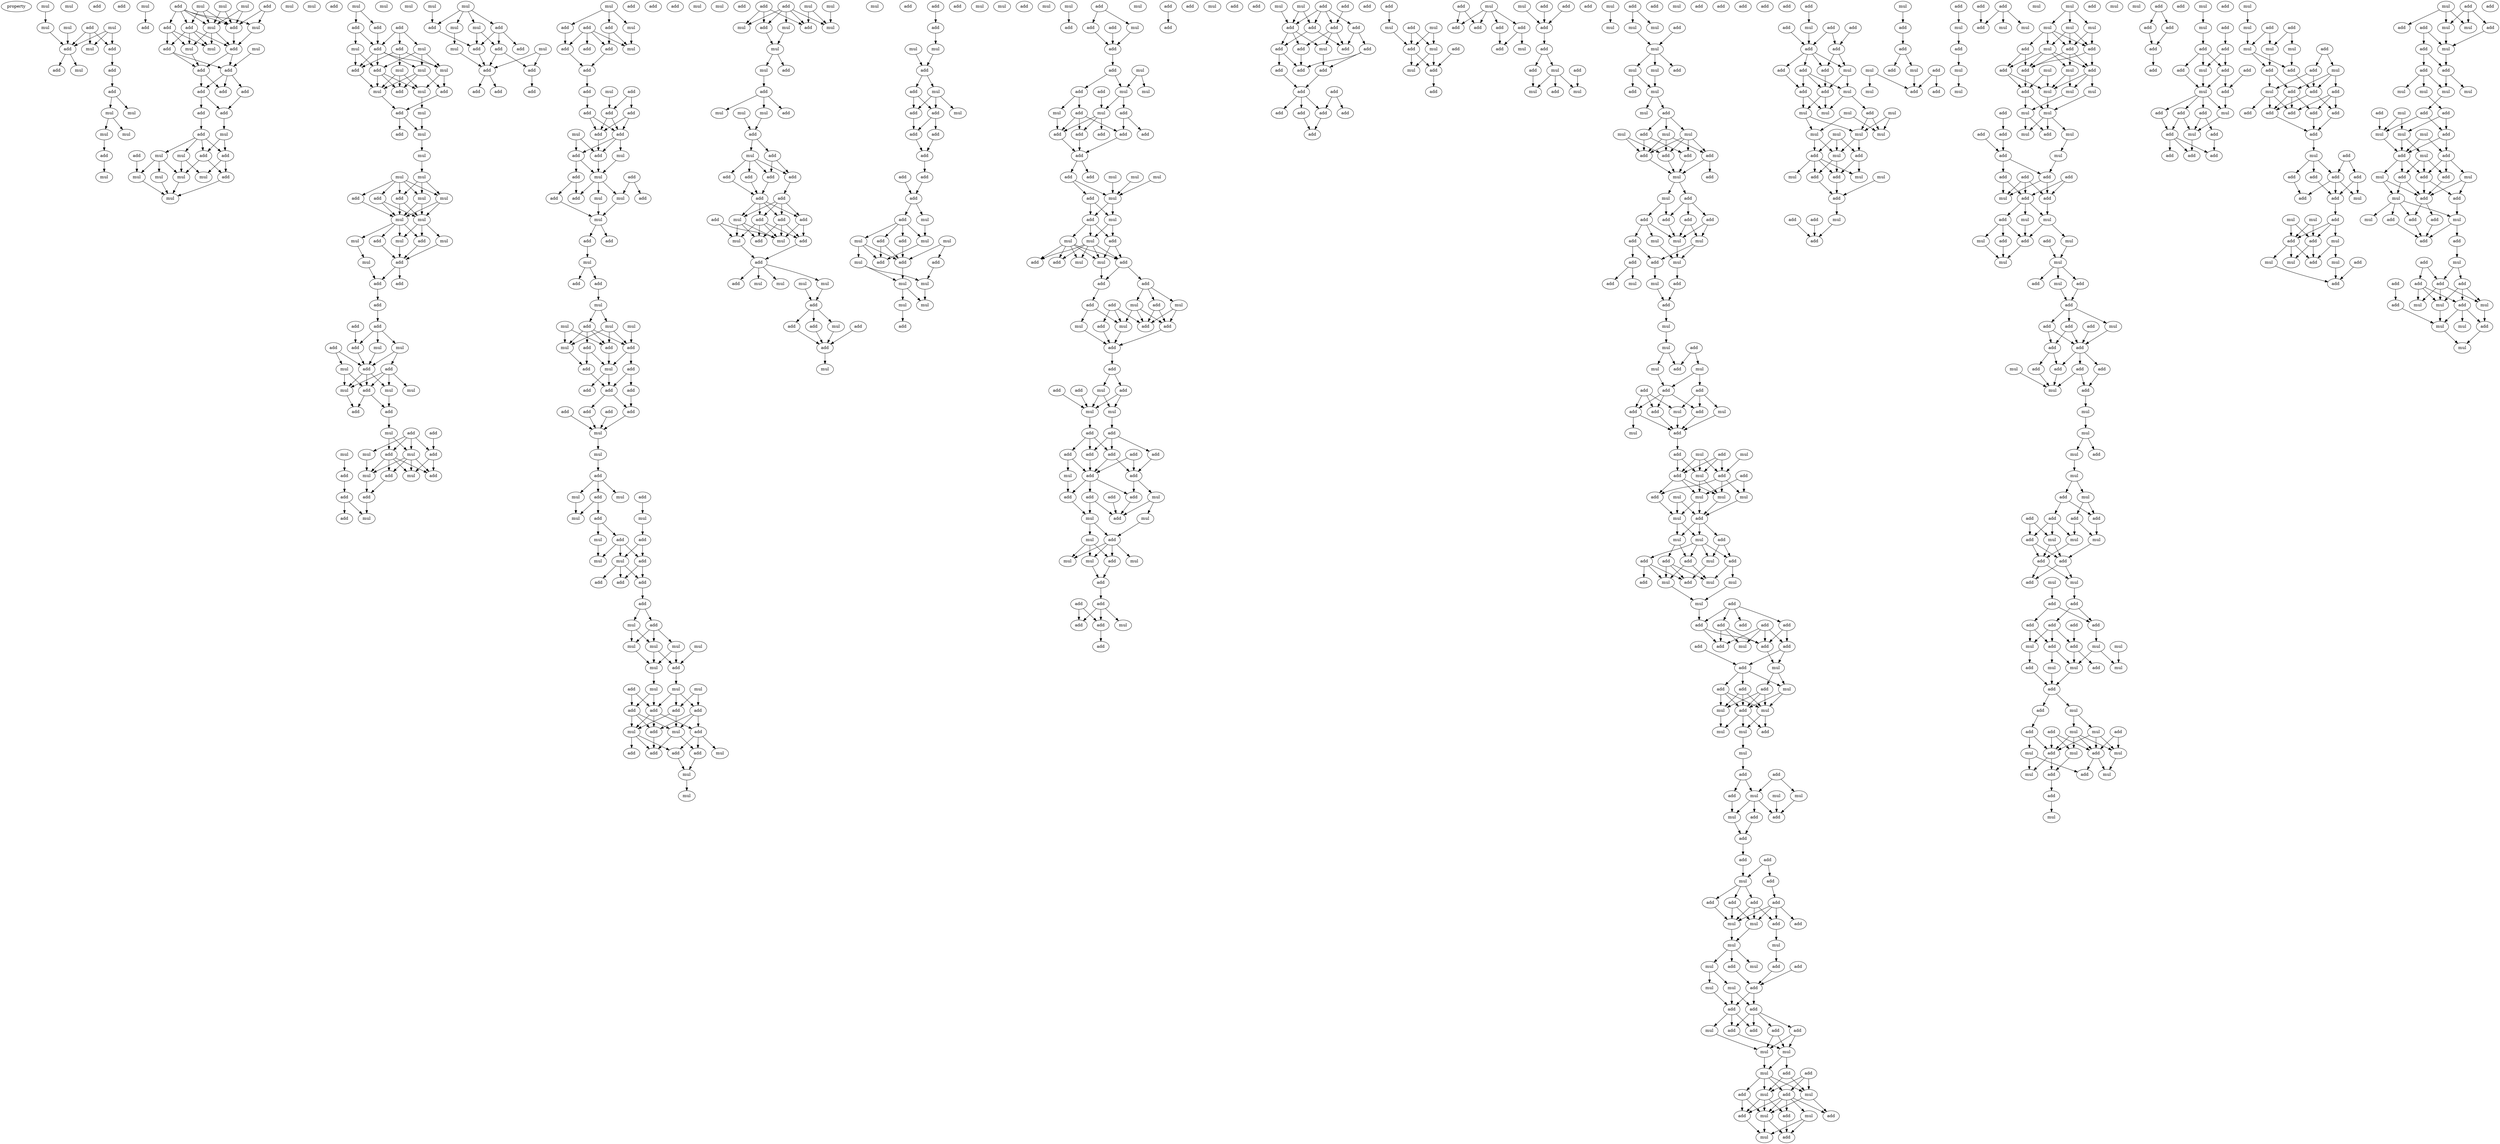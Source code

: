 digraph {
    node [fontcolor=black]
    property [mul=2,lf=1.4]
    0 [ label = mul ];
    1 [ label = add ];
    2 [ label = mul ];
    3 [ label = mul ];
    4 [ label = mul ];
    5 [ label = add ];
    6 [ label = add ];
    7 [ label = mul ];
    8 [ label = mul ];
    9 [ label = add ];
    10 [ label = add ];
    11 [ label = add ];
    12 [ label = mul ];
    13 [ label = mul ];
    14 [ label = mul ];
    15 [ label = mul ];
    16 [ label = add ];
    17 [ label = mul ];
    18 [ label = mul ];
    19 [ label = add ];
    20 [ label = add ];
    21 [ label = mul ];
    22 [ label = add ];
    23 [ label = add ];
    24 [ label = add ];
    25 [ label = mul ];
    26 [ label = mul ];
    27 [ label = mul ];
    28 [ label = add ];
    29 [ label = mul ];
    30 [ label = add ];
    31 [ label = mul ];
    32 [ label = add ];
    33 [ label = mul ];
    34 [ label = add ];
    35 [ label = add ];
    36 [ label = mul ];
    37 [ label = mul ];
    38 [ label = add ];
    39 [ label = add ];
    40 [ label = mul ];
    41 [ label = mul ];
    42 [ label = add ];
    43 [ label = add ];
    44 [ label = add ];
    45 [ label = add ];
    46 [ label = add ];
    47 [ label = mul ];
    48 [ label = add ];
    49 [ label = add ];
    50 [ label = mul ];
    51 [ label = add ];
    52 [ label = add ];
    53 [ label = mul ];
    54 [ label = mul ];
    55 [ label = mul ];
    56 [ label = add ];
    57 [ label = mul ];
    58 [ label = mul ];
    59 [ label = mul ];
    60 [ label = add ];
    61 [ label = mul ];
    62 [ label = add ];
    63 [ label = add ];
    64 [ label = add ];
    65 [ label = add ];
    66 [ label = mul ];
    67 [ label = add ];
    68 [ label = mul ];
    69 [ label = add ];
    70 [ label = mul ];
    71 [ label = mul ];
    72 [ label = mul ];
    73 [ label = add ];
    74 [ label = add ];
    75 [ label = add ];
    76 [ label = mul ];
    77 [ label = mul ];
    78 [ label = mul ];
    79 [ label = add ];
    80 [ label = mul ];
    81 [ label = add ];
    82 [ label = mul ];
    83 [ label = mul ];
    84 [ label = mul ];
    85 [ label = mul ];
    86 [ label = add ];
    87 [ label = add ];
    88 [ label = mul ];
    89 [ label = mul ];
    90 [ label = add ];
    91 [ label = mul ];
    92 [ label = mul ];
    93 [ label = add ];
    94 [ label = mul ];
    95 [ label = add ];
    96 [ label = mul ];
    97 [ label = mul ];
    98 [ label = mul ];
    99 [ label = add ];
    100 [ label = add ];
    101 [ label = add ];
    102 [ label = mul ];
    103 [ label = add ];
    104 [ label = add ];
    105 [ label = add ];
    106 [ label = mul ];
    107 [ label = add ];
    108 [ label = mul ];
    109 [ label = add ];
    110 [ label = mul ];
    111 [ label = add ];
    112 [ label = add ];
    113 [ label = add ];
    114 [ label = mul ];
    115 [ label = mul ];
    116 [ label = mul ];
    117 [ label = add ];
    118 [ label = add ];
    119 [ label = add ];
    120 [ label = mul ];
    121 [ label = add ];
    122 [ label = add ];
    123 [ label = add ];
    124 [ label = mul ];
    125 [ label = mul ];
    126 [ label = mul ];
    127 [ label = mul ];
    128 [ label = mul ];
    129 [ label = add ];
    130 [ label = add ];
    131 [ label = add ];
    132 [ label = add ];
    133 [ label = add ];
    134 [ label = mul ];
    135 [ label = add ];
    136 [ label = mul ];
    137 [ label = mul ];
    138 [ label = add ];
    139 [ label = mul ];
    140 [ label = mul ];
    141 [ label = add ];
    142 [ label = add ];
    143 [ label = mul ];
    144 [ label = add ];
    145 [ label = mul ];
    146 [ label = add ];
    147 [ label = add ];
    148 [ label = add ];
    149 [ label = add ];
    150 [ label = add ];
    151 [ label = add ];
    152 [ label = mul ];
    153 [ label = add ];
    154 [ label = mul ];
    155 [ label = add ];
    156 [ label = add ];
    157 [ label = add ];
    158 [ label = mul ];
    159 [ label = add ];
    160 [ label = add ];
    161 [ label = add ];
    162 [ label = add ];
    163 [ label = add ];
    164 [ label = add ];
    165 [ label = mul ];
    166 [ label = add ];
    167 [ label = add ];
    168 [ label = add ];
    169 [ label = add ];
    170 [ label = add ];
    171 [ label = mul ];
    172 [ label = mul ];
    173 [ label = add ];
    174 [ label = add ];
    175 [ label = add ];
    176 [ label = add ];
    177 [ label = mul ];
    178 [ label = add ];
    179 [ label = mul ];
    180 [ label = add ];
    181 [ label = mul ];
    182 [ label = add ];
    183 [ label = mul ];
    184 [ label = add ];
    185 [ label = add ];
    186 [ label = add ];
    187 [ label = add ];
    188 [ label = mul ];
    189 [ label = add ];
    190 [ label = add ];
    191 [ label = mul ];
    192 [ label = mul ];
    193 [ label = mul ];
    194 [ label = add ];
    195 [ label = mul ];
    196 [ label = mul ];
    197 [ label = add ];
    198 [ label = add ];
    199 [ label = add ];
    200 [ label = add ];
    201 [ label = mul ];
    202 [ label = add ];
    203 [ label = add ];
    204 [ label = add ];
    205 [ label = add ];
    206 [ label = add ];
    207 [ label = add ];
    208 [ label = add ];
    209 [ label = add ];
    210 [ label = mul ];
    211 [ label = mul ];
    212 [ label = mul ];
    213 [ label = add ];
    214 [ label = mul ];
    215 [ label = add ];
    216 [ label = mul ];
    217 [ label = add ];
    218 [ label = add ];
    219 [ label = mul ];
    220 [ label = mul ];
    221 [ label = mul ];
    222 [ label = add ];
    223 [ label = mul ];
    224 [ label = add ];
    225 [ label = add ];
    226 [ label = mul ];
    227 [ label = add ];
    228 [ label = mul ];
    229 [ label = add ];
    230 [ label = add ];
    231 [ label = add ];
    232 [ label = add ];
    233 [ label = mul ];
    234 [ label = add ];
    235 [ label = mul ];
    236 [ label = mul ];
    237 [ label = mul ];
    238 [ label = mul ];
    239 [ label = add ];
    240 [ label = mul ];
    241 [ label = add ];
    242 [ label = mul ];
    243 [ label = mul ];
    244 [ label = mul ];
    245 [ label = add ];
    246 [ label = add ];
    247 [ label = add ];
    248 [ label = add ];
    249 [ label = add ];
    250 [ label = add ];
    251 [ label = mul ];
    252 [ label = mul ];
    253 [ label = add ];
    254 [ label = mul ];
    255 [ label = add ];
    256 [ label = add ];
    257 [ label = add ];
    258 [ label = mul ];
    259 [ label = mul ];
    260 [ label = add ];
    261 [ label = add ];
    262 [ label = mul ];
    263 [ label = mul ];
    264 [ label = add ];
    265 [ label = mul ];
    266 [ label = mul ];
    267 [ label = mul ];
    268 [ label = add ];
    269 [ label = mul ];
    270 [ label = mul ];
    271 [ label = add ];
    272 [ label = mul ];
    273 [ label = add ];
    274 [ label = mul ];
    275 [ label = mul ];
    276 [ label = add ];
    277 [ label = mul ];
    278 [ label = add ];
    279 [ label = add ];
    280 [ label = mul ];
    281 [ label = add ];
    282 [ label = add ];
    283 [ label = add ];
    284 [ label = add ];
    285 [ label = add ];
    286 [ label = add ];
    287 [ label = add ];
    288 [ label = add ];
    289 [ label = add ];
    290 [ label = add ];
    291 [ label = add ];
    292 [ label = mul ];
    293 [ label = add ];
    294 [ label = mul ];
    295 [ label = mul ];
    296 [ label = add ];
    297 [ label = add ];
    298 [ label = mul ];
    299 [ label = mul ];
    300 [ label = mul ];
    301 [ label = add ];
    302 [ label = mul ];
    303 [ label = add ];
    304 [ label = add ];
    305 [ label = add ];
    306 [ label = mul ];
    307 [ label = add ];
    308 [ label = add ];
    309 [ label = mul ];
    310 [ label = add ];
    311 [ label = add ];
    312 [ label = mul ];
    313 [ label = add ];
    314 [ label = mul ];
    315 [ label = mul ];
    316 [ label = mul ];
    317 [ label = add ];
    318 [ label = mul ];
    319 [ label = add ];
    320 [ label = add ];
    321 [ label = mul ];
    322 [ label = add ];
    323 [ label = add ];
    324 [ label = add ];
    325 [ label = add ];
    326 [ label = add ];
    327 [ label = add ];
    328 [ label = add ];
    329 [ label = mul ];
    330 [ label = mul ];
    331 [ label = add ];
    332 [ label = add ];
    333 [ label = add ];
    334 [ label = mul ];
    335 [ label = add ];
    336 [ label = add ];
    337 [ label = mul ];
    338 [ label = mul ];
    339 [ label = mul ];
    340 [ label = mul ];
    341 [ label = add ];
    342 [ label = add ];
    343 [ label = add ];
    344 [ label = mul ];
    345 [ label = mul ];
    346 [ label = mul ];
    347 [ label = mul ];
    348 [ label = add ];
    349 [ label = add ];
    350 [ label = mul ];
    351 [ label = add ];
    352 [ label = add ];
    353 [ label = mul ];
    354 [ label = add ];
    355 [ label = add ];
    356 [ label = add ];
    357 [ label = mul ];
    358 [ label = add ];
    359 [ label = mul ];
    360 [ label = add ];
    361 [ label = add ];
    362 [ label = mul ];
    363 [ label = add ];
    364 [ label = mul ];
    365 [ label = mul ];
    366 [ label = add ];
    367 [ label = add ];
    368 [ label = add ];
    369 [ label = add ];
    370 [ label = add ];
    371 [ label = add ];
    372 [ label = add ];
    373 [ label = add ];
    374 [ label = mul ];
    375 [ label = add ];
    376 [ label = mul ];
    377 [ label = add ];
    378 [ label = mul ];
    379 [ label = add ];
    380 [ label = mul ];
    381 [ label = mul ];
    382 [ label = add ];
    383 [ label = mul ];
    384 [ label = mul ];
    385 [ label = add ];
    386 [ label = add ];
    387 [ label = mul ];
    388 [ label = add ];
    389 [ label = add ];
    390 [ label = mul ];
    391 [ label = add ];
    392 [ label = add ];
    393 [ label = mul ];
    394 [ label = mul ];
    395 [ label = add ];
    396 [ label = add ];
    397 [ label = add ];
    398 [ label = add ];
    399 [ label = mul ];
    400 [ label = add ];
    401 [ label = mul ];
    402 [ label = add ];
    403 [ label = add ];
    404 [ label = mul ];
    405 [ label = add ];
    406 [ label = mul ];
    407 [ label = add ];
    408 [ label = add ];
    409 [ label = add ];
    410 [ label = add ];
    411 [ label = mul ];
    412 [ label = mul ];
    413 [ label = add ];
    414 [ label = add ];
    415 [ label = add ];
    416 [ label = add ];
    417 [ label = add ];
    418 [ label = add ];
    419 [ label = add ];
    420 [ label = mul ];
    421 [ label = add ];
    422 [ label = add ];
    423 [ label = mul ];
    424 [ label = add ];
    425 [ label = add ];
    426 [ label = add ];
    427 [ label = add ];
    428 [ label = mul ];
    429 [ label = mul ];
    430 [ label = add ];
    431 [ label = mul ];
    432 [ label = add ];
    433 [ label = mul ];
    434 [ label = mul ];
    435 [ label = mul ];
    436 [ label = add ];
    437 [ label = add ];
    438 [ label = add ];
    439 [ label = add ];
    440 [ label = add ];
    441 [ label = add ];
    442 [ label = mul ];
    443 [ label = add ];
    444 [ label = add ];
    445 [ label = mul ];
    446 [ label = mul ];
    447 [ label = add ];
    448 [ label = add ];
    449 [ label = add ];
    450 [ label = add ];
    451 [ label = add ];
    452 [ label = add ];
    453 [ label = add ];
    454 [ label = add ];
    455 [ label = add ];
    456 [ label = add ];
    457 [ label = mul ];
    458 [ label = add ];
    459 [ label = add ];
    460 [ label = add ];
    461 [ label = add ];
    462 [ label = add ];
    463 [ label = add ];
    464 [ label = add ];
    465 [ label = add ];
    466 [ label = add ];
    467 [ label = add ];
    468 [ label = add ];
    469 [ label = add ];
    470 [ label = add ];
    471 [ label = mul ];
    472 [ label = mul ];
    473 [ label = add ];
    474 [ label = mul ];
    475 [ label = add ];
    476 [ label = mul ];
    477 [ label = add ];
    478 [ label = mul ];
    479 [ label = add ];
    480 [ label = add ];
    481 [ label = add ];
    482 [ label = add ];
    483 [ label = add ];
    484 [ label = add ];
    485 [ label = add ];
    486 [ label = mul ];
    487 [ label = mul ];
    488 [ label = add ];
    489 [ label = add ];
    490 [ label = add ];
    491 [ label = add ];
    492 [ label = add ];
    493 [ label = add ];
    494 [ label = mul ];
    495 [ label = mul ];
    496 [ label = add ];
    497 [ label = add ];
    498 [ label = mul ];
    499 [ label = mul ];
    500 [ label = mul ];
    501 [ label = add ];
    502 [ label = add ];
    503 [ label = add ];
    504 [ label = mul ];
    505 [ label = mul ];
    506 [ label = mul ];
    507 [ label = mul ];
    508 [ label = mul ];
    509 [ label = mul ];
    510 [ label = add ];
    511 [ label = add ];
    512 [ label = add ];
    513 [ label = mul ];
    514 [ label = mul ];
    515 [ label = add ];
    516 [ label = mul ];
    517 [ label = mul ];
    518 [ label = mul ];
    519 [ label = add ];
    520 [ label = add ];
    521 [ label = add ];
    522 [ label = add ];
    523 [ label = add ];
    524 [ label = add ];
    525 [ label = mul ];
    526 [ label = mul ];
    527 [ label = add ];
    528 [ label = add ];
    529 [ label = add ];
    530 [ label = add ];
    531 [ label = add ];
    532 [ label = mul ];
    533 [ label = add ];
    534 [ label = mul ];
    535 [ label = mul ];
    536 [ label = add ];
    537 [ label = mul ];
    538 [ label = add ];
    539 [ label = mul ];
    540 [ label = add ];
    541 [ label = mul ];
    542 [ label = add ];
    543 [ label = add ];
    544 [ label = add ];
    545 [ label = mul ];
    546 [ label = mul ];
    547 [ label = add ];
    548 [ label = add ];
    549 [ label = mul ];
    550 [ label = mul ];
    551 [ label = add ];
    552 [ label = add ];
    553 [ label = add ];
    554 [ label = add ];
    555 [ label = add ];
    556 [ label = mul ];
    557 [ label = mul ];
    558 [ label = add ];
    559 [ label = mul ];
    560 [ label = add ];
    561 [ label = add ];
    562 [ label = mul ];
    563 [ label = add ];
    564 [ label = add ];
    565 [ label = mul ];
    566 [ label = add ];
    567 [ label = mul ];
    568 [ label = add ];
    569 [ label = add ];
    570 [ label = add ];
    571 [ label = mul ];
    572 [ label = mul ];
    573 [ label = mul ];
    574 [ label = mul ];
    575 [ label = mul ];
    576 [ label = add ];
    577 [ label = mul ];
    578 [ label = add ];
    579 [ label = mul ];
    580 [ label = add ];
    581 [ label = add ];
    582 [ label = mul ];
    583 [ label = add ];
    584 [ label = add ];
    585 [ label = add ];
    586 [ label = mul ];
    587 [ label = mul ];
    588 [ label = mul ];
    589 [ label = add ];
    590 [ label = mul ];
    591 [ label = add ];
    592 [ label = add ];
    593 [ label = add ];
    594 [ label = add ];
    595 [ label = add ];
    596 [ label = add ];
    597 [ label = add ];
    598 [ label = add ];
    599 [ label = mul ];
    600 [ label = add ];
    601 [ label = add ];
    602 [ label = mul ];
    603 [ label = add ];
    604 [ label = add ];
    605 [ label = add ];
    606 [ label = add ];
    607 [ label = mul ];
    608 [ label = add ];
    609 [ label = mul ];
    610 [ label = mul ];
    611 [ label = mul ];
    612 [ label = add ];
    613 [ label = mul ];
    614 [ label = mul ];
    615 [ label = add ];
    616 [ label = add ];
    617 [ label = add ];
    618 [ label = mul ];
    619 [ label = mul ];
    620 [ label = add ];
    621 [ label = mul ];
    622 [ label = add ];
    623 [ label = mul ];
    624 [ label = add ];
    625 [ label = add ];
    626 [ label = add ];
    627 [ label = add ];
    628 [ label = mul ];
    629 [ label = add ];
    630 [ label = add ];
    631 [ label = add ];
    632 [ label = add ];
    633 [ label = add ];
    634 [ label = mul ];
    635 [ label = add ];
    636 [ label = mul ];
    637 [ label = add ];
    638 [ label = mul ];
    639 [ label = mul ];
    640 [ label = add ];
    641 [ label = add ];
    642 [ label = mul ];
    643 [ label = mul ];
    644 [ label = add ];
    645 [ label = add ];
    646 [ label = mul ];
    647 [ label = add ];
    648 [ label = mul ];
    649 [ label = add ];
    650 [ label = add ];
    651 [ label = add ];
    652 [ label = add ];
    653 [ label = add ];
    654 [ label = add ];
    655 [ label = mul ];
    656 [ label = mul ];
    657 [ label = mul ];
    658 [ label = mul ];
    659 [ label = add ];
    660 [ label = add ];
    661 [ label = add ];
    662 [ label = mul ];
    663 [ label = add ];
    664 [ label = mul ];
    665 [ label = mul ];
    666 [ label = add ];
    667 [ label = mul ];
    668 [ label = add ];
    669 [ label = add ];
    670 [ label = mul ];
    671 [ label = add ];
    672 [ label = add ];
    673 [ label = add ];
    674 [ label = mul ];
    675 [ label = add ];
    676 [ label = add ];
    677 [ label = add ];
    678 [ label = add ];
    679 [ label = add ];
    680 [ label = add ];
    681 [ label = mul ];
    682 [ label = add ];
    683 [ label = add ];
    684 [ label = mul ];
    685 [ label = add ];
    686 [ label = add ];
    687 [ label = mul ];
    688 [ label = mul ];
    689 [ label = mul ];
    690 [ label = mul ];
    691 [ label = mul ];
    692 [ label = mul ];
    693 [ label = mul ];
    694 [ label = mul ];
    695 [ label = mul ];
    696 [ label = add ];
    697 [ label = add ];
    698 [ label = mul ];
    699 [ label = mul ];
    700 [ label = add ];
    701 [ label = add ];
    702 [ label = mul ];
    703 [ label = add ];
    704 [ label = add ];
    705 [ label = add ];
    706 [ label = mul ];
    707 [ label = mul ];
    708 [ label = add ];
    709 [ label = add ];
    710 [ label = add ];
    711 [ label = mul ];
    712 [ label = mul ];
    713 [ label = add ];
    714 [ label = add ];
    715 [ label = add ];
    716 [ label = add ];
    717 [ label = add ];
    718 [ label = mul ];
    719 [ label = mul ];
    720 [ label = add ];
    721 [ label = add ];
    722 [ label = add ];
    723 [ label = mul ];
    724 [ label = mul ];
    725 [ label = mul ];
    726 [ label = add ];
    727 [ label = mul ];
    728 [ label = mul ];
    729 [ label = mul ];
    730 [ label = mul ];
    731 [ label = mul ];
    732 [ label = mul ];
    733 [ label = add ];
    734 [ label = add ];
    735 [ label = mul ];
    736 [ label = add ];
    737 [ label = add ];
    738 [ label = mul ];
    739 [ label = add ];
    740 [ label = mul ];
    741 [ label = add ];
    742 [ label = mul ];
    743 [ label = mul ];
    744 [ label = add ];
    745 [ label = mul ];
    746 [ label = add ];
    747 [ label = mul ];
    748 [ label = mul ];
    749 [ label = mul ];
    750 [ label = add ];
    751 [ label = mul ];
    752 [ label = add ];
    753 [ label = add ];
    754 [ label = mul ];
    755 [ label = add ];
    756 [ label = add ];
    757 [ label = add ];
    758 [ label = add ];
    759 [ label = add ];
    760 [ label = add ];
    761 [ label = mul ];
    762 [ label = add ];
    763 [ label = add ];
    764 [ label = mul ];
    765 [ label = mul ];
    766 [ label = mul ];
    767 [ label = add ];
    768 [ label = add ];
    769 [ label = add ];
    770 [ label = mul ];
    771 [ label = mul ];
    772 [ label = mul ];
    773 [ label = add ];
    774 [ label = add ];
    775 [ label = mul ];
    776 [ label = add ];
    777 [ label = add ];
    778 [ label = add ];
    779 [ label = mul ];
    780 [ label = add ];
    781 [ label = add ];
    782 [ label = add ];
    783 [ label = add ];
    784 [ label = add ];
    785 [ label = add ];
    786 [ label = add ];
    787 [ label = mul ];
    788 [ label = add ];
    789 [ label = mul ];
    790 [ label = mul ];
    791 [ label = add ];
    792 [ label = mul ];
    793 [ label = mul ];
    794 [ label = mul ];
    795 [ label = mul ];
    796 [ label = add ];
    797 [ label = mul ];
    798 [ label = add ];
    799 [ label = mul ];
    800 [ label = add ];
    801 [ label = add ];
    802 [ label = add ];
    803 [ label = add ];
    804 [ label = add ];
    805 [ label = mul ];
    806 [ label = mul ];
    807 [ label = mul ];
    808 [ label = add ];
    809 [ label = add ];
    810 [ label = add ];
    811 [ label = mul ];
    812 [ label = mul ];
    813 [ label = add ];
    814 [ label = add ];
    815 [ label = add ];
    816 [ label = add ];
    817 [ label = add ];
    818 [ label = add ];
    819 [ label = add ];
    820 [ label = mul ];
    821 [ label = mul ];
    822 [ label = add ];
    823 [ label = mul ];
    824 [ label = add ];
    825 [ label = add ];
    826 [ label = mul ];
    827 [ label = mul ];
    828 [ label = mul ];
    829 [ label = add ];
    830 [ label = mul ];
    831 [ label = add ];
    832 [ label = add ];
    833 [ label = mul ];
    834 [ label = add ];
    835 [ label = mul ];
    836 [ label = add ];
    837 [ label = add ];
    838 [ label = mul ];
    839 [ label = add ];
    840 [ label = mul ];
    841 [ label = mul ];
    842 [ label = mul ];
    843 [ label = add ];
    844 [ label = mul ];
    845 [ label = add ];
    846 [ label = add ];
    847 [ label = mul ];
    848 [ label = add ];
    849 [ label = add ];
    850 [ label = add ];
    851 [ label = add ];
    852 [ label = mul ];
    853 [ label = add ];
    854 [ label = add ];
    855 [ label = add ];
    856 [ label = add ];
    857 [ label = mul ];
    858 [ label = add ];
    859 [ label = add ];
    860 [ label = add ];
    861 [ label = mul ];
    862 [ label = add ];
    863 [ label = add ];
    864 [ label = mul ];
    865 [ label = add ];
    866 [ label = add ];
    867 [ label = mul ];
    868 [ label = add ];
    869 [ label = add ];
    870 [ label = add ];
    871 [ label = mul ];
    872 [ label = add ];
    873 [ label = add ];
    874 [ label = add ];
    875 [ label = add ];
    876 [ label = mul ];
    877 [ label = mul ];
    878 [ label = add ];
    879 [ label = add ];
    880 [ label = mul ];
    881 [ label = mul ];
    882 [ label = add ];
    883 [ label = mul ];
    884 [ label = add ];
    885 [ label = add ];
    886 [ label = mul ];
    887 [ label = add ];
    888 [ label = add ];
    889 [ label = add ];
    890 [ label = mul ];
    891 [ label = add ];
    892 [ label = add ];
    893 [ label = add ];
    894 [ label = add ];
    895 [ label = add ];
    896 [ label = add ];
    897 [ label = add ];
    898 [ label = add ];
    899 [ label = mul ];
    900 [ label = add ];
    901 [ label = add ];
    902 [ label = add ];
    903 [ label = add ];
    904 [ label = add ];
    905 [ label = mul ];
    906 [ label = add ];
    907 [ label = add ];
    908 [ label = mul ];
    909 [ label = mul ];
    910 [ label = add ];
    911 [ label = add ];
    912 [ label = mul ];
    913 [ label = add ];
    914 [ label = mul ];
    915 [ label = mul ];
    916 [ label = mul ];
    917 [ label = add ];
    918 [ label = add ];
    919 [ label = mul ];
    920 [ label = add ];
    921 [ label = add ];
    922 [ label = mul ];
    923 [ label = add ];
    924 [ label = add ];
    925 [ label = mul ];
    926 [ label = add ];
    927 [ label = mul ];
    928 [ label = add ];
    929 [ label = add ];
    930 [ label = mul ];
    931 [ label = mul ];
    932 [ label = mul ];
    933 [ label = mul ];
    934 [ label = mul ];
    935 [ label = add ];
    936 [ label = add ];
    937 [ label = add ];
    938 [ label = mul ];
    939 [ label = add ];
    940 [ label = mul ];
    941 [ label = mul ];
    942 [ label = add ];
    943 [ label = mul ];
    944 [ label = add ];
    945 [ label = mul ];
    946 [ label = add ];
    947 [ label = add ];
    948 [ label = mul ];
    949 [ label = add ];
    950 [ label = mul ];
    951 [ label = add ];
    952 [ label = add ];
    953 [ label = add ];
    954 [ label = mul ];
    955 [ label = mul ];
    956 [ label = add ];
    957 [ label = add ];
    958 [ label = add ];
    959 [ label = add ];
    960 [ label = add ];
    961 [ label = mul ];
    962 [ label = add ];
    963 [ label = add ];
    964 [ label = add ];
    965 [ label = add ];
    966 [ label = mul ];
    967 [ label = mul ];
    968 [ label = add ];
    969 [ label = add ];
    970 [ label = mul ];
    971 [ label = mul ];
    972 [ label = add ];
    973 [ label = mul ];
    974 [ label = mul ];
    975 [ label = add ];
    0 -> 2 [ name = 0 ];
    1 -> 5 [ name = 1 ];
    1 -> 6 [ name = 2 ];
    1 -> 7 [ name = 3 ];
    2 -> 5 [ name = 4 ];
    3 -> 5 [ name = 5 ];
    4 -> 5 [ name = 6 ];
    4 -> 6 [ name = 7 ];
    4 -> 7 [ name = 8 ];
    5 -> 8 [ name = 9 ];
    5 -> 10 [ name = 10 ];
    6 -> 9 [ name = 11 ];
    9 -> 11 [ name = 12 ];
    11 -> 12 [ name = 13 ];
    11 -> 13 [ name = 14 ];
    12 -> 14 [ name = 15 ];
    12 -> 15 [ name = 16 ];
    14 -> 16 [ name = 17 ];
    16 -> 17 [ name = 18 ];
    21 -> 22 [ name = 19 ];
    23 -> 28 [ name = 20 ];
    23 -> 29 [ name = 21 ];
    24 -> 28 [ name = 22 ];
    24 -> 29 [ name = 23 ];
    24 -> 30 [ name = 24 ];
    24 -> 31 [ name = 25 ];
    24 -> 32 [ name = 26 ];
    25 -> 28 [ name = 27 ];
    25 -> 31 [ name = 28 ];
    26 -> 28 [ name = 29 ];
    26 -> 31 [ name = 30 ];
    27 -> 28 [ name = 31 ];
    27 -> 30 [ name = 32 ];
    27 -> 31 [ name = 33 ];
    28 -> 34 [ name = 34 ];
    29 -> 34 [ name = 35 ];
    30 -> 33 [ name = 36 ];
    30 -> 34 [ name = 37 ];
    30 -> 35 [ name = 38 ];
    30 -> 37 [ name = 39 ];
    31 -> 33 [ name = 40 ];
    31 -> 34 [ name = 41 ];
    31 -> 37 [ name = 42 ];
    32 -> 33 [ name = 43 ];
    32 -> 35 [ name = 44 ];
    32 -> 37 [ name = 45 ];
    34 -> 38 [ name = 46 ];
    34 -> 39 [ name = 47 ];
    35 -> 38 [ name = 48 ];
    35 -> 39 [ name = 49 ];
    36 -> 39 [ name = 50 ];
    37 -> 38 [ name = 51 ];
    38 -> 42 [ name = 52 ];
    38 -> 43 [ name = 53 ];
    39 -> 42 [ name = 54 ];
    39 -> 43 [ name = 55 ];
    39 -> 44 [ name = 56 ];
    42 -> 45 [ name = 57 ];
    42 -> 46 [ name = 58 ];
    44 -> 45 [ name = 59 ];
    45 -> 47 [ name = 60 ];
    46 -> 48 [ name = 61 ];
    47 -> 49 [ name = 62 ];
    47 -> 52 [ name = 63 ];
    48 -> 49 [ name = 64 ];
    48 -> 50 [ name = 65 ];
    48 -> 52 [ name = 66 ];
    48 -> 53 [ name = 67 ];
    49 -> 55 [ name = 68 ];
    49 -> 56 [ name = 69 ];
    50 -> 54 [ name = 70 ];
    50 -> 55 [ name = 71 ];
    50 -> 57 [ name = 72 ];
    51 -> 57 [ name = 73 ];
    52 -> 56 [ name = 74 ];
    52 -> 58 [ name = 75 ];
    53 -> 55 [ name = 76 ];
    53 -> 58 [ name = 77 ];
    54 -> 59 [ name = 78 ];
    55 -> 59 [ name = 79 ];
    56 -> 59 [ name = 80 ];
    57 -> 59 [ name = 81 ];
    61 -> 62 [ name = 82 ];
    61 -> 63 [ name = 83 ];
    62 -> 67 [ name = 84 ];
    63 -> 66 [ name = 85 ];
    63 -> 67 [ name = 86 ];
    64 -> 65 [ name = 87 ];
    64 -> 67 [ name = 88 ];
    64 -> 68 [ name = 89 ];
    65 -> 70 [ name = 90 ];
    65 -> 72 [ name = 91 ];
    65 -> 73 [ name = 92 ];
    66 -> 69 [ name = 93 ];
    66 -> 73 [ name = 94 ];
    67 -> 69 [ name = 95 ];
    67 -> 70 [ name = 96 ];
    67 -> 71 [ name = 97 ];
    67 -> 73 [ name = 98 ];
    68 -> 69 [ name = 99 ];
    68 -> 70 [ name = 100 ];
    68 -> 71 [ name = 101 ];
    69 -> 74 [ name = 102 ];
    69 -> 76 [ name = 103 ];
    69 -> 77 [ name = 104 ];
    70 -> 75 [ name = 105 ];
    70 -> 76 [ name = 106 ];
    71 -> 74 [ name = 107 ];
    71 -> 75 [ name = 108 ];
    71 -> 77 [ name = 109 ];
    72 -> 74 [ name = 110 ];
    72 -> 76 [ name = 111 ];
    72 -> 77 [ name = 112 ];
    73 -> 77 [ name = 113 ];
    75 -> 79 [ name = 114 ];
    76 -> 78 [ name = 115 ];
    77 -> 79 [ name = 116 ];
    78 -> 80 [ name = 117 ];
    79 -> 80 [ name = 118 ];
    79 -> 81 [ name = 119 ];
    80 -> 83 [ name = 120 ];
    83 -> 85 [ name = 121 ];
    84 -> 86 [ name = 122 ];
    84 -> 87 [ name = 123 ];
    84 -> 88 [ name = 124 ];
    84 -> 89 [ name = 125 ];
    84 -> 90 [ name = 126 ];
    85 -> 88 [ name = 127 ];
    85 -> 89 [ name = 128 ];
    85 -> 90 [ name = 129 ];
    86 -> 91 [ name = 130 ];
    87 -> 91 [ name = 131 ];
    87 -> 92 [ name = 132 ];
    88 -> 91 [ name = 133 ];
    88 -> 92 [ name = 134 ];
    89 -> 91 [ name = 135 ];
    89 -> 92 [ name = 136 ];
    90 -> 91 [ name = 137 ];
    90 -> 92 [ name = 138 ];
    91 -> 93 [ name = 139 ];
    91 -> 94 [ name = 140 ];
    91 -> 95 [ name = 141 ];
    91 -> 96 [ name = 142 ];
    92 -> 94 [ name = 143 ];
    92 -> 95 [ name = 144 ];
    92 -> 97 [ name = 145 ];
    93 -> 99 [ name = 146 ];
    94 -> 99 [ name = 147 ];
    95 -> 99 [ name = 148 ];
    96 -> 98 [ name = 149 ];
    97 -> 99 [ name = 150 ];
    98 -> 100 [ name = 151 ];
    99 -> 100 [ name = 152 ];
    99 -> 101 [ name = 153 ];
    100 -> 103 [ name = 154 ];
    103 -> 105 [ name = 155 ];
    104 -> 109 [ name = 156 ];
    105 -> 106 [ name = 157 ];
    105 -> 108 [ name = 158 ];
    105 -> 109 [ name = 159 ];
    106 -> 111 [ name = 160 ];
    106 -> 112 [ name = 161 ];
    107 -> 110 [ name = 162 ];
    107 -> 111 [ name = 163 ];
    108 -> 111 [ name = 164 ];
    109 -> 111 [ name = 165 ];
    110 -> 113 [ name = 166 ];
    110 -> 114 [ name = 167 ];
    111 -> 113 [ name = 168 ];
    111 -> 114 [ name = 169 ];
    111 -> 116 [ name = 170 ];
    112 -> 113 [ name = 171 ];
    112 -> 114 [ name = 172 ];
    112 -> 115 [ name = 173 ];
    112 -> 116 [ name = 174 ];
    113 -> 117 [ name = 175 ];
    113 -> 118 [ name = 176 ];
    114 -> 117 [ name = 177 ];
    116 -> 118 [ name = 178 ];
    118 -> 120 [ name = 179 ];
    119 -> 122 [ name = 180 ];
    119 -> 123 [ name = 181 ];
    119 -> 124 [ name = 182 ];
    119 -> 126 [ name = 183 ];
    120 -> 122 [ name = 184 ];
    120 -> 126 [ name = 185 ];
    121 -> 123 [ name = 186 ];
    122 -> 127 [ name = 187 ];
    122 -> 128 [ name = 188 ];
    122 -> 129 [ name = 189 ];
    122 -> 131 [ name = 190 ];
    123 -> 128 [ name = 191 ];
    123 -> 129 [ name = 192 ];
    124 -> 127 [ name = 193 ];
    125 -> 130 [ name = 194 ];
    126 -> 127 [ name = 195 ];
    126 -> 128 [ name = 196 ];
    126 -> 129 [ name = 197 ];
    126 -> 131 [ name = 198 ];
    127 -> 133 [ name = 199 ];
    130 -> 132 [ name = 200 ];
    131 -> 133 [ name = 201 ];
    132 -> 134 [ name = 202 ];
    132 -> 135 [ name = 203 ];
    133 -> 134 [ name = 204 ];
    136 -> 141 [ name = 205 ];
    137 -> 138 [ name = 206 ];
    137 -> 139 [ name = 207 ];
    137 -> 140 [ name = 208 ];
    137 -> 141 [ name = 209 ];
    138 -> 142 [ name = 210 ];
    138 -> 144 [ name = 211 ];
    138 -> 146 [ name = 212 ];
    139 -> 143 [ name = 213 ];
    140 -> 142 [ name = 214 ];
    140 -> 146 [ name = 215 ];
    141 -> 146 [ name = 216 ];
    142 -> 147 [ name = 217 ];
    142 -> 148 [ name = 218 ];
    143 -> 148 [ name = 219 ];
    145 -> 147 [ name = 220 ];
    145 -> 148 [ name = 221 ];
    146 -> 148 [ name = 222 ];
    147 -> 150 [ name = 223 ];
    148 -> 149 [ name = 224 ];
    148 -> 151 [ name = 225 ];
    152 -> 153 [ name = 226 ];
    152 -> 154 [ name = 227 ];
    152 -> 155 [ name = 228 ];
    153 -> 158 [ name = 229 ];
    153 -> 159 [ name = 230 ];
    154 -> 158 [ name = 231 ];
    155 -> 160 [ name = 232 ];
    156 -> 157 [ name = 233 ];
    156 -> 158 [ name = 234 ];
    156 -> 159 [ name = 235 ];
    156 -> 160 [ name = 236 ];
    159 -> 161 [ name = 237 ];
    160 -> 161 [ name = 238 ];
    161 -> 163 [ name = 239 ];
    162 -> 167 [ name = 240 ];
    162 -> 168 [ name = 241 ];
    163 -> 166 [ name = 242 ];
    165 -> 167 [ name = 243 ];
    166 -> 169 [ name = 244 ];
    166 -> 170 [ name = 245 ];
    167 -> 169 [ name = 246 ];
    167 -> 170 [ name = 247 ];
    168 -> 169 [ name = 248 ];
    168 -> 170 [ name = 249 ];
    169 -> 172 [ name = 250 ];
    169 -> 173 [ name = 251 ];
    169 -> 174 [ name = 252 ];
    170 -> 173 [ name = 253 ];
    171 -> 173 [ name = 254 ];
    171 -> 174 [ name = 255 ];
    172 -> 177 [ name = 256 ];
    173 -> 177 [ name = 257 ];
    174 -> 175 [ name = 258 ];
    174 -> 177 [ name = 259 ];
    175 -> 178 [ name = 260 ];
    175 -> 180 [ name = 261 ];
    176 -> 179 [ name = 262 ];
    176 -> 182 [ name = 263 ];
    177 -> 179 [ name = 264 ];
    177 -> 180 [ name = 265 ];
    177 -> 181 [ name = 266 ];
    178 -> 183 [ name = 267 ];
    179 -> 183 [ name = 268 ];
    181 -> 183 [ name = 269 ];
    183 -> 186 [ name = 270 ];
    183 -> 187 [ name = 271 ];
    186 -> 188 [ name = 272 ];
    188 -> 189 [ name = 273 ];
    188 -> 190 [ name = 274 ];
    190 -> 191 [ name = 275 ];
    191 -> 194 [ name = 276 ];
    191 -> 195 [ name = 277 ];
    192 -> 196 [ name = 278 ];
    192 -> 198 [ name = 279 ];
    193 -> 197 [ name = 280 ];
    194 -> 196 [ name = 281 ];
    194 -> 197 [ name = 282 ];
    194 -> 198 [ name = 283 ];
    194 -> 199 [ name = 284 ];
    195 -> 196 [ name = 285 ];
    195 -> 197 [ name = 286 ];
    195 -> 198 [ name = 287 ];
    196 -> 200 [ name = 288 ];
    197 -> 201 [ name = 289 ];
    197 -> 202 [ name = 290 ];
    198 -> 201 [ name = 291 ];
    199 -> 200 [ name = 292 ];
    199 -> 201 [ name = 293 ];
    200 -> 203 [ name = 294 ];
    201 -> 203 [ name = 295 ];
    201 -> 205 [ name = 296 ];
    202 -> 203 [ name = 297 ];
    202 -> 204 [ name = 298 ];
    203 -> 207 [ name = 299 ];
    203 -> 209 [ name = 300 ];
    204 -> 207 [ name = 301 ];
    206 -> 211 [ name = 302 ];
    207 -> 211 [ name = 303 ];
    208 -> 211 [ name = 304 ];
    209 -> 211 [ name = 305 ];
    211 -> 214 [ name = 306 ];
    214 -> 215 [ name = 307 ];
    215 -> 216 [ name = 308 ];
    215 -> 218 [ name = 309 ];
    215 -> 219 [ name = 310 ];
    216 -> 221 [ name = 311 ];
    217 -> 220 [ name = 312 ];
    218 -> 221 [ name = 313 ];
    218 -> 222 [ name = 314 ];
    220 -> 224 [ name = 315 ];
    222 -> 223 [ name = 316 ];
    222 -> 225 [ name = 317 ];
    223 -> 228 [ name = 318 ];
    224 -> 226 [ name = 319 ];
    224 -> 227 [ name = 320 ];
    225 -> 226 [ name = 321 ];
    225 -> 227 [ name = 322 ];
    225 -> 228 [ name = 323 ];
    226 -> 229 [ name = 324 ];
    226 -> 230 [ name = 325 ];
    226 -> 231 [ name = 326 ];
    227 -> 229 [ name = 327 ];
    227 -> 230 [ name = 328 ];
    230 -> 232 [ name = 329 ];
    232 -> 233 [ name = 330 ];
    232 -> 234 [ name = 331 ];
    233 -> 235 [ name = 332 ];
    233 -> 236 [ name = 333 ];
    234 -> 235 [ name = 334 ];
    234 -> 236 [ name = 335 ];
    234 -> 238 [ name = 336 ];
    235 -> 239 [ name = 337 ];
    235 -> 240 [ name = 338 ];
    236 -> 240 [ name = 339 ];
    237 -> 239 [ name = 340 ];
    238 -> 239 [ name = 341 ];
    238 -> 240 [ name = 342 ];
    239 -> 243 [ name = 343 ];
    240 -> 242 [ name = 344 ];
    241 -> 246 [ name = 345 ];
    241 -> 247 [ name = 346 ];
    242 -> 246 [ name = 347 ];
    242 -> 247 [ name = 348 ];
    243 -> 245 [ name = 349 ];
    243 -> 246 [ name = 350 ];
    243 -> 248 [ name = 351 ];
    244 -> 245 [ name = 352 ];
    244 -> 248 [ name = 353 ];
    245 -> 251 [ name = 354 ];
    245 -> 252 [ name = 355 ];
    246 -> 249 [ name = 356 ];
    246 -> 250 [ name = 357 ];
    246 -> 252 [ name = 358 ];
    247 -> 249 [ name = 359 ];
    247 -> 251 [ name = 360 ];
    247 -> 252 [ name = 361 ];
    248 -> 249 [ name = 362 ];
    248 -> 250 [ name = 363 ];
    248 -> 251 [ name = 364 ];
    249 -> 256 [ name = 365 ];
    250 -> 254 [ name = 366 ];
    250 -> 255 [ name = 367 ];
    250 -> 257 [ name = 368 ];
    251 -> 256 [ name = 369 ];
    251 -> 257 [ name = 370 ];
    252 -> 253 [ name = 371 ];
    252 -> 255 [ name = 372 ];
    252 -> 256 [ name = 373 ];
    255 -> 258 [ name = 374 ];
    257 -> 258 [ name = 375 ];
    258 -> 259 [ name = 376 ];
    260 -> 264 [ name = 377 ];
    260 -> 265 [ name = 378 ];
    260 -> 268 [ name = 379 ];
    261 -> 264 [ name = 380 ];
    261 -> 265 [ name = 381 ];
    261 -> 266 [ name = 382 ];
    261 -> 267 [ name = 383 ];
    261 -> 268 [ name = 384 ];
    262 -> 264 [ name = 385 ];
    262 -> 267 [ name = 386 ];
    263 -> 267 [ name = 387 ];
    266 -> 269 [ name = 388 ];
    268 -> 269 [ name = 389 ];
    269 -> 270 [ name = 390 ];
    269 -> 271 [ name = 391 ];
    270 -> 273 [ name = 392 ];
    273 -> 275 [ name = 393 ];
    273 -> 277 [ name = 394 ];
    273 -> 278 [ name = 395 ];
    274 -> 279 [ name = 396 ];
    277 -> 279 [ name = 397 ];
    279 -> 280 [ name = 398 ];
    279 -> 281 [ name = 399 ];
    280 -> 282 [ name = 400 ];
    280 -> 283 [ name = 401 ];
    280 -> 284 [ name = 402 ];
    280 -> 285 [ name = 403 ];
    281 -> 282 [ name = 404 ];
    281 -> 283 [ name = 405 ];
    282 -> 286 [ name = 406 ];
    283 -> 287 [ name = 407 ];
    284 -> 286 [ name = 408 ];
    285 -> 286 [ name = 409 ];
    286 -> 288 [ name = 410 ];
    286 -> 290 [ name = 411 ];
    286 -> 291 [ name = 412 ];
    286 -> 292 [ name = 413 ];
    287 -> 288 [ name = 414 ];
    287 -> 290 [ name = 415 ];
    287 -> 291 [ name = 416 ];
    287 -> 292 [ name = 417 ];
    288 -> 293 [ name = 418 ];
    288 -> 295 [ name = 419 ];
    288 -> 296 [ name = 420 ];
    289 -> 294 [ name = 421 ];
    289 -> 295 [ name = 422 ];
    290 -> 293 [ name = 423 ];
    290 -> 294 [ name = 424 ];
    290 -> 295 [ name = 425 ];
    290 -> 296 [ name = 426 ];
    291 -> 295 [ name = 427 ];
    291 -> 296 [ name = 428 ];
    292 -> 293 [ name = 429 ];
    292 -> 294 [ name = 430 ];
    292 -> 295 [ name = 431 ];
    294 -> 297 [ name = 432 ];
    296 -> 297 [ name = 433 ];
    297 -> 298 [ name = 434 ];
    297 -> 300 [ name = 435 ];
    297 -> 301 [ name = 436 ];
    297 -> 302 [ name = 437 ];
    299 -> 303 [ name = 438 ];
    300 -> 303 [ name = 439 ];
    303 -> 304 [ name = 440 ];
    303 -> 305 [ name = 441 ];
    303 -> 306 [ name = 442 ];
    304 -> 308 [ name = 443 ];
    305 -> 308 [ name = 444 ];
    306 -> 308 [ name = 445 ];
    307 -> 308 [ name = 446 ];
    308 -> 309 [ name = 447 ];
    310 -> 313 [ name = 448 ];
    313 -> 316 [ name = 449 ];
    315 -> 317 [ name = 450 ];
    316 -> 317 [ name = 451 ];
    317 -> 318 [ name = 452 ];
    317 -> 319 [ name = 453 ];
    318 -> 320 [ name = 454 ];
    318 -> 321 [ name = 455 ];
    318 -> 322 [ name = 456 ];
    319 -> 320 [ name = 457 ];
    319 -> 322 [ name = 458 ];
    320 -> 324 [ name = 459 ];
    322 -> 323 [ name = 460 ];
    322 -> 324 [ name = 461 ];
    323 -> 325 [ name = 462 ];
    324 -> 325 [ name = 463 ];
    325 -> 328 [ name = 464 ];
    326 -> 331 [ name = 465 ];
    328 -> 331 [ name = 466 ];
    330 -> 333 [ name = 467 ];
    331 -> 332 [ name = 468 ];
    331 -> 334 [ name = 469 ];
    332 -> 335 [ name = 470 ];
    332 -> 336 [ name = 471 ];
    332 -> 337 [ name = 472 ];
    332 -> 338 [ name = 473 ];
    334 -> 338 [ name = 474 ];
    335 -> 342 [ name = 475 ];
    336 -> 342 [ name = 476 ];
    336 -> 343 [ name = 477 ];
    337 -> 340 [ name = 478 ];
    337 -> 342 [ name = 479 ];
    337 -> 343 [ name = 480 ];
    338 -> 343 [ name = 481 ];
    339 -> 341 [ name = 482 ];
    339 -> 342 [ name = 483 ];
    340 -> 344 [ name = 484 ];
    340 -> 345 [ name = 485 ];
    341 -> 345 [ name = 486 ];
    342 -> 344 [ name = 487 ];
    344 -> 346 [ name = 488 ];
    344 -> 347 [ name = 489 ];
    345 -> 347 [ name = 490 ];
    346 -> 348 [ name = 491 ];
    349 -> 350 [ name = 492 ];
    349 -> 352 [ name = 493 ];
    350 -> 354 [ name = 494 ];
    351 -> 354 [ name = 495 ];
    352 -> 354 [ name = 496 ];
    354 -> 356 [ name = 497 ];
    355 -> 358 [ name = 498 ];
    356 -> 359 [ name = 499 ];
    356 -> 360 [ name = 500 ];
    357 -> 359 [ name = 501 ];
    357 -> 362 [ name = 502 ];
    359 -> 364 [ name = 503 ];
    359 -> 366 [ name = 504 ];
    360 -> 365 [ name = 505 ];
    360 -> 367 [ name = 506 ];
    363 -> 364 [ name = 507 ];
    364 -> 368 [ name = 508 ];
    364 -> 371 [ name = 509 ];
    364 -> 372 [ name = 510 ];
    365 -> 371 [ name = 511 ];
    366 -> 369 [ name = 512 ];
    366 -> 370 [ name = 513 ];
    367 -> 370 [ name = 514 ];
    367 -> 371 [ name = 515 ];
    367 -> 372 [ name = 516 ];
    370 -> 373 [ name = 517 ];
    371 -> 373 [ name = 518 ];
    372 -> 373 [ name = 519 ];
    373 -> 375 [ name = 520 ];
    373 -> 377 [ name = 521 ];
    374 -> 380 [ name = 522 ];
    376 -> 380 [ name = 523 ];
    377 -> 379 [ name = 524 ];
    377 -> 380 [ name = 525 ];
    378 -> 380 [ name = 526 ];
    379 -> 381 [ name = 527 ];
    379 -> 382 [ name = 528 ];
    380 -> 381 [ name = 529 ];
    380 -> 382 [ name = 530 ];
    381 -> 384 [ name = 531 ];
    381 -> 385 [ name = 532 ];
    382 -> 383 [ name = 533 ];
    382 -> 384 [ name = 534 ];
    382 -> 385 [ name = 535 ];
    383 -> 386 [ name = 536 ];
    383 -> 387 [ name = 537 ];
    383 -> 388 [ name = 538 ];
    383 -> 389 [ name = 539 ];
    383 -> 390 [ name = 540 ];
    384 -> 386 [ name = 541 ];
    384 -> 387 [ name = 542 ];
    384 -> 388 [ name = 543 ];
    384 -> 389 [ name = 544 ];
    384 -> 390 [ name = 545 ];
    385 -> 388 [ name = 546 ];
    385 -> 390 [ name = 547 ];
    388 -> 391 [ name = 548 ];
    388 -> 392 [ name = 549 ];
    390 -> 392 [ name = 550 ];
    391 -> 393 [ name = 551 ];
    391 -> 394 [ name = 552 ];
    391 -> 397 [ name = 553 ];
    392 -> 395 [ name = 554 ];
    393 -> 398 [ name = 555 ];
    393 -> 401 [ name = 556 ];
    393 -> 402 [ name = 557 ];
    394 -> 398 [ name = 558 ];
    394 -> 402 [ name = 559 ];
    395 -> 399 [ name = 560 ];
    395 -> 401 [ name = 561 ];
    396 -> 398 [ name = 562 ];
    396 -> 400 [ name = 563 ];
    396 -> 401 [ name = 564 ];
    397 -> 398 [ name = 565 ];
    397 -> 402 [ name = 566 ];
    399 -> 403 [ name = 567 ];
    400 -> 403 [ name = 568 ];
    401 -> 403 [ name = 569 ];
    402 -> 403 [ name = 570 ];
    403 -> 405 [ name = 571 ];
    405 -> 406 [ name = 572 ];
    405 -> 407 [ name = 573 ];
    406 -> 411 [ name = 574 ];
    406 -> 412 [ name = 575 ];
    407 -> 411 [ name = 576 ];
    407 -> 412 [ name = 577 ];
    408 -> 411 [ name = 578 ];
    409 -> 411 [ name = 579 ];
    411 -> 413 [ name = 580 ];
    412 -> 414 [ name = 581 ];
    413 -> 416 [ name = 582 ];
    413 -> 417 [ name = 583 ];
    413 -> 419 [ name = 584 ];
    414 -> 415 [ name = 585 ];
    414 -> 417 [ name = 586 ];
    414 -> 419 [ name = 587 ];
    415 -> 421 [ name = 588 ];
    416 -> 420 [ name = 589 ];
    416 -> 422 [ name = 590 ];
    417 -> 422 [ name = 591 ];
    418 -> 421 [ name = 592 ];
    418 -> 422 [ name = 593 ];
    419 -> 421 [ name = 594 ];
    419 -> 422 [ name = 595 ];
    420 -> 425 [ name = 596 ];
    421 -> 423 [ name = 597 ];
    421 -> 427 [ name = 598 ];
    422 -> 424 [ name = 599 ];
    422 -> 425 [ name = 600 ];
    422 -> 427 [ name = 601 ];
    423 -> 429 [ name = 602 ];
    423 -> 430 [ name = 603 ];
    424 -> 428 [ name = 604 ];
    424 -> 430 [ name = 605 ];
    425 -> 428 [ name = 606 ];
    426 -> 430 [ name = 607 ];
    427 -> 430 [ name = 608 ];
    428 -> 431 [ name = 609 ];
    428 -> 432 [ name = 610 ];
    429 -> 432 [ name = 611 ];
    431 -> 433 [ name = 612 ];
    431 -> 434 [ name = 613 ];
    431 -> 436 [ name = 614 ];
    432 -> 433 [ name = 615 ];
    432 -> 434 [ name = 616 ];
    432 -> 435 [ name = 617 ];
    432 -> 436 [ name = 618 ];
    433 -> 437 [ name = 619 ];
    436 -> 437 [ name = 620 ];
    437 -> 438 [ name = 621 ];
    438 -> 440 [ name = 622 ];
    438 -> 441 [ name = 623 ];
    438 -> 442 [ name = 624 ];
    439 -> 440 [ name = 625 ];
    439 -> 441 [ name = 626 ];
    440 -> 444 [ name = 627 ];
    445 -> 451 [ name = 628 ];
    445 -> 452 [ name = 629 ];
    446 -> 451 [ name = 630 ];
    447 -> 449 [ name = 631 ];
    447 -> 450 [ name = 632 ];
    447 -> 451 [ name = 633 ];
    447 -> 452 [ name = 634 ];
    448 -> 450 [ name = 635 ];
    449 -> 455 [ name = 636 ];
    449 -> 456 [ name = 637 ];
    450 -> 453 [ name = 638 ];
    450 -> 456 [ name = 639 ];
    450 -> 457 [ name = 640 ];
    451 -> 453 [ name = 641 ];
    451 -> 454 [ name = 642 ];
    451 -> 457 [ name = 643 ];
    452 -> 454 [ name = 644 ];
    452 -> 456 [ name = 645 ];
    453 -> 458 [ name = 646 ];
    454 -> 458 [ name = 647 ];
    454 -> 459 [ name = 648 ];
    455 -> 458 [ name = 649 ];
    455 -> 460 [ name = 650 ];
    457 -> 460 [ name = 651 ];
    459 -> 461 [ name = 652 ];
    460 -> 461 [ name = 653 ];
    461 -> 463 [ name = 654 ];
    461 -> 464 [ name = 655 ];
    461 -> 467 [ name = 656 ];
    462 -> 466 [ name = 657 ];
    462 -> 467 [ name = 658 ];
    464 -> 468 [ name = 659 ];
    467 -> 468 [ name = 660 ];
    469 -> 471 [ name = 661 ];
    470 -> 474 [ name = 662 ];
    470 -> 475 [ name = 663 ];
    471 -> 475 [ name = 664 ];
    472 -> 474 [ name = 665 ];
    472 -> 475 [ name = 666 ];
    473 -> 477 [ name = 667 ];
    474 -> 476 [ name = 668 ];
    474 -> 477 [ name = 669 ];
    475 -> 476 [ name = 670 ];
    475 -> 477 [ name = 671 ];
    477 -> 479 [ name = 672 ];
    478 -> 481 [ name = 673 ];
    478 -> 482 [ name = 674 ];
    478 -> 483 [ name = 675 ];
    478 -> 484 [ name = 676 ];
    480 -> 481 [ name = 677 ];
    480 -> 482 [ name = 678 ];
    483 -> 485 [ name = 679 ];
    484 -> 485 [ name = 680 ];
    484 -> 486 [ name = 681 ];
    487 -> 490 [ name = 682 ];
    488 -> 490 [ name = 683 ];
    489 -> 490 [ name = 684 ];
    490 -> 491 [ name = 685 ];
    491 -> 492 [ name = 686 ];
    491 -> 494 [ name = 687 ];
    492 -> 495 [ name = 688 ];
    493 -> 498 [ name = 689 ];
    494 -> 495 [ name = 690 ];
    494 -> 496 [ name = 691 ];
    494 -> 498 [ name = 692 ];
    499 -> 500 [ name = 693 ];
    501 -> 504 [ name = 694 ];
    501 -> 505 [ name = 695 ];
    503 -> 506 [ name = 696 ];
    504 -> 506 [ name = 697 ];
    506 -> 508 [ name = 698 ];
    506 -> 509 [ name = 699 ];
    506 -> 511 [ name = 700 ];
    508 -> 512 [ name = 701 ];
    508 -> 513 [ name = 702 ];
    509 -> 513 [ name = 703 ];
    513 -> 514 [ name = 704 ];
    513 -> 515 [ name = 705 ];
    515 -> 516 [ name = 706 ];
    515 -> 518 [ name = 707 ];
    515 -> 519 [ name = 708 ];
    516 -> 520 [ name = 709 ];
    516 -> 521 [ name = 710 ];
    516 -> 523 [ name = 711 ];
    517 -> 521 [ name = 712 ];
    517 -> 523 [ name = 713 ];
    518 -> 520 [ name = 714 ];
    518 -> 521 [ name = 715 ];
    518 -> 522 [ name = 716 ];
    518 -> 523 [ name = 717 ];
    519 -> 521 [ name = 718 ];
    519 -> 522 [ name = 719 ];
    520 -> 524 [ name = 720 ];
    520 -> 525 [ name = 721 ];
    521 -> 525 [ name = 722 ];
    522 -> 525 [ name = 723 ];
    523 -> 525 [ name = 724 ];
    525 -> 526 [ name = 725 ];
    525 -> 527 [ name = 726 ];
    526 -> 529 [ name = 727 ];
    526 -> 531 [ name = 728 ];
    527 -> 528 [ name = 729 ];
    527 -> 530 [ name = 730 ];
    527 -> 531 [ name = 731 ];
    528 -> 534 [ name = 732 ];
    528 -> 535 [ name = 733 ];
    529 -> 532 [ name = 734 ];
    529 -> 533 [ name = 735 ];
    529 -> 535 [ name = 736 ];
    530 -> 534 [ name = 737 ];
    530 -> 535 [ name = 738 ];
    531 -> 535 [ name = 739 ];
    532 -> 537 [ name = 740 ];
    533 -> 536 [ name = 741 ];
    533 -> 538 [ name = 742 ];
    534 -> 536 [ name = 743 ];
    534 -> 537 [ name = 744 ];
    535 -> 537 [ name = 745 ];
    536 -> 539 [ name = 746 ];
    537 -> 540 [ name = 747 ];
    538 -> 541 [ name = 748 ];
    538 -> 543 [ name = 749 ];
    539 -> 544 [ name = 750 ];
    540 -> 544 [ name = 751 ];
    544 -> 545 [ name = 752 ];
    545 -> 546 [ name = 753 ];
    546 -> 548 [ name = 754 ];
    546 -> 549 [ name = 755 ];
    547 -> 548 [ name = 756 ];
    547 -> 550 [ name = 757 ];
    549 -> 551 [ name = 758 ];
    550 -> 551 [ name = 759 ];
    550 -> 553 [ name = 760 ];
    551 -> 554 [ name = 761 ];
    551 -> 555 [ name = 762 ];
    551 -> 558 [ name = 763 ];
    552 -> 554 [ name = 764 ];
    552 -> 557 [ name = 765 ];
    552 -> 558 [ name = 766 ];
    553 -> 555 [ name = 767 ];
    553 -> 556 [ name = 768 ];
    553 -> 557 [ name = 769 ];
    554 -> 559 [ name = 770 ];
    554 -> 560 [ name = 771 ];
    555 -> 560 [ name = 772 ];
    556 -> 560 [ name = 773 ];
    557 -> 560 [ name = 774 ];
    558 -> 560 [ name = 775 ];
    560 -> 561 [ name = 776 ];
    561 -> 566 [ name = 777 ];
    561 -> 567 [ name = 778 ];
    562 -> 566 [ name = 779 ];
    562 -> 567 [ name = 780 ];
    562 -> 569 [ name = 781 ];
    563 -> 566 [ name = 782 ];
    563 -> 567 [ name = 783 ];
    563 -> 569 [ name = 784 ];
    565 -> 569 [ name = 785 ];
    566 -> 570 [ name = 786 ];
    566 -> 571 [ name = 787 ];
    566 -> 574 [ name = 788 ];
    567 -> 571 [ name = 789 ];
    567 -> 574 [ name = 790 ];
    568 -> 571 [ name = 791 ];
    568 -> 572 [ name = 792 ];
    569 -> 570 [ name = 793 ];
    569 -> 572 [ name = 794 ];
    569 -> 574 [ name = 795 ];
    570 -> 575 [ name = 796 ];
    571 -> 575 [ name = 797 ];
    571 -> 576 [ name = 798 ];
    572 -> 576 [ name = 799 ];
    573 -> 575 [ name = 800 ];
    573 -> 576 [ name = 801 ];
    574 -> 576 [ name = 802 ];
    575 -> 577 [ name = 803 ];
    575 -> 579 [ name = 804 ];
    576 -> 577 [ name = 805 ];
    576 -> 578 [ name = 806 ];
    576 -> 579 [ name = 807 ];
    577 -> 583 [ name = 808 ];
    577 -> 584 [ name = 809 ];
    578 -> 580 [ name = 810 ];
    578 -> 582 [ name = 811 ];
    579 -> 580 [ name = 812 ];
    579 -> 581 [ name = 813 ];
    579 -> 582 [ name = 814 ];
    579 -> 583 [ name = 815 ];
    580 -> 586 [ name = 816 ];
    580 -> 588 [ name = 817 ];
    581 -> 585 [ name = 818 ];
    581 -> 587 [ name = 819 ];
    581 -> 589 [ name = 820 ];
    582 -> 585 [ name = 821 ];
    583 -> 587 [ name = 822 ];
    583 -> 588 [ name = 823 ];
    584 -> 585 [ name = 824 ];
    584 -> 587 [ name = 825 ];
    584 -> 588 [ name = 826 ];
    586 -> 590 [ name = 827 ];
    587 -> 590 [ name = 828 ];
    590 -> 594 [ name = 829 ];
    591 -> 593 [ name = 830 ];
    591 -> 594 [ name = 831 ];
    591 -> 595 [ name = 832 ];
    591 -> 596 [ name = 833 ];
    592 -> 597 [ name = 834 ];
    592 -> 599 [ name = 835 ];
    592 -> 600 [ name = 836 ];
    592 -> 601 [ name = 837 ];
    594 -> 597 [ name = 838 ];
    594 -> 601 [ name = 839 ];
    595 -> 597 [ name = 840 ];
    595 -> 599 [ name = 841 ];
    595 -> 601 [ name = 842 ];
    596 -> 597 [ name = 843 ];
    596 -> 600 [ name = 844 ];
    597 -> 602 [ name = 845 ];
    598 -> 603 [ name = 846 ];
    600 -> 602 [ name = 847 ];
    600 -> 603 [ name = 848 ];
    602 -> 606 [ name = 849 ];
    602 -> 607 [ name = 850 ];
    603 -> 604 [ name = 851 ];
    603 -> 605 [ name = 852 ];
    603 -> 607 [ name = 853 ];
    604 -> 608 [ name = 854 ];
    604 -> 609 [ name = 855 ];
    604 -> 610 [ name = 856 ];
    605 -> 608 [ name = 857 ];
    605 -> 609 [ name = 858 ];
    605 -> 610 [ name = 859 ];
    606 -> 608 [ name = 860 ];
    606 -> 609 [ name = 861 ];
    606 -> 610 [ name = 862 ];
    607 -> 608 [ name = 863 ];
    607 -> 609 [ name = 864 ];
    608 -> 611 [ name = 865 ];
    608 -> 612 [ name = 866 ];
    608 -> 613 [ name = 867 ];
    609 -> 612 [ name = 868 ];
    609 -> 613 [ name = 869 ];
    610 -> 611 [ name = 870 ];
    613 -> 614 [ name = 871 ];
    614 -> 616 [ name = 872 ];
    615 -> 618 [ name = 873 ];
    615 -> 621 [ name = 874 ];
    616 -> 618 [ name = 875 ];
    616 -> 620 [ name = 876 ];
    618 -> 622 [ name = 877 ];
    618 -> 623 [ name = 878 ];
    618 -> 624 [ name = 879 ];
    619 -> 624 [ name = 880 ];
    620 -> 623 [ name = 881 ];
    621 -> 624 [ name = 882 ];
    622 -> 625 [ name = 883 ];
    623 -> 625 [ name = 884 ];
    625 -> 627 [ name = 885 ];
    626 -> 628 [ name = 886 ];
    626 -> 629 [ name = 887 ];
    627 -> 628 [ name = 888 ];
    628 -> 630 [ name = 889 ];
    628 -> 632 [ name = 890 ];
    628 -> 633 [ name = 891 ];
    629 -> 631 [ name = 892 ];
    630 -> 634 [ name = 893 ];
    630 -> 636 [ name = 894 ];
    631 -> 634 [ name = 895 ];
    631 -> 635 [ name = 896 ];
    631 -> 636 [ name = 897 ];
    631 -> 637 [ name = 898 ];
    632 -> 636 [ name = 899 ];
    633 -> 634 [ name = 900 ];
    633 -> 636 [ name = 901 ];
    633 -> 637 [ name = 902 ];
    634 -> 638 [ name = 903 ];
    636 -> 638 [ name = 904 ];
    637 -> 639 [ name = 905 ];
    638 -> 642 [ name = 906 ];
    638 -> 643 [ name = 907 ];
    638 -> 644 [ name = 908 ];
    639 -> 641 [ name = 909 ];
    640 -> 647 [ name = 910 ];
    641 -> 647 [ name = 911 ];
    643 -> 646 [ name = 912 ];
    643 -> 648 [ name = 913 ];
    644 -> 647 [ name = 914 ];
    646 -> 650 [ name = 915 ];
    647 -> 649 [ name = 916 ];
    647 -> 650 [ name = 917 ];
    648 -> 649 [ name = 918 ];
    648 -> 650 [ name = 919 ];
    649 -> 651 [ name = 920 ];
    649 -> 652 [ name = 921 ];
    649 -> 653 [ name = 922 ];
    649 -> 654 [ name = 923 ];
    650 -> 651 [ name = 924 ];
    650 -> 654 [ name = 925 ];
    650 -> 655 [ name = 926 ];
    652 -> 656 [ name = 927 ];
    652 -> 657 [ name = 928 ];
    653 -> 656 [ name = 929 ];
    653 -> 657 [ name = 930 ];
    654 -> 657 [ name = 931 ];
    655 -> 656 [ name = 932 ];
    656 -> 658 [ name = 933 ];
    657 -> 658 [ name = 934 ];
    657 -> 659 [ name = 935 ];
    658 -> 661 [ name = 936 ];
    658 -> 662 [ name = 937 ];
    658 -> 663 [ name = 938 ];
    658 -> 664 [ name = 939 ];
    659 -> 662 [ name = 940 ];
    659 -> 664 [ name = 941 ];
    660 -> 662 [ name = 942 ];
    660 -> 663 [ name = 943 ];
    660 -> 664 [ name = 944 ];
    661 -> 665 [ name = 945 ];
    661 -> 666 [ name = 946 ];
    662 -> 665 [ name = 947 ];
    662 -> 669 [ name = 948 ];
    663 -> 665 [ name = 949 ];
    663 -> 666 [ name = 950 ];
    663 -> 667 [ name = 951 ];
    663 -> 668 [ name = 952 ];
    663 -> 669 [ name = 953 ];
    664 -> 665 [ name = 954 ];
    664 -> 666 [ name = 955 ];
    664 -> 668 [ name = 956 ];
    665 -> 670 [ name = 957 ];
    665 -> 671 [ name = 958 ];
    666 -> 670 [ name = 959 ];
    667 -> 670 [ name = 960 ];
    667 -> 671 [ name = 961 ];
    668 -> 671 [ name = 962 ];
    672 -> 674 [ name = 963 ];
    673 -> 678 [ name = 964 ];
    674 -> 678 [ name = 965 ];
    675 -> 677 [ name = 966 ];
    675 -> 678 [ name = 967 ];
    676 -> 677 [ name = 968 ];
    677 -> 681 [ name = 969 ];
    677 -> 682 [ name = 970 ];
    678 -> 679 [ name = 971 ];
    678 -> 680 [ name = 972 ];
    678 -> 681 [ name = 973 ];
    678 -> 682 [ name = 974 ];
    679 -> 685 [ name = 975 ];
    680 -> 683 [ name = 976 ];
    680 -> 684 [ name = 977 ];
    680 -> 685 [ name = 978 ];
    681 -> 683 [ name = 979 ];
    681 -> 684 [ name = 980 ];
    682 -> 683 [ name = 981 ];
    683 -> 687 [ name = 982 ];
    683 -> 690 [ name = 983 ];
    684 -> 686 [ name = 984 ];
    684 -> 690 [ name = 985 ];
    685 -> 687 [ name = 986 ];
    685 -> 690 [ name = 987 ];
    686 -> 692 [ name = 988 ];
    686 -> 694 [ name = 989 ];
    687 -> 693 [ name = 990 ];
    687 -> 694 [ name = 991 ];
    688 -> 692 [ name = 992 ];
    688 -> 693 [ name = 993 ];
    689 -> 692 [ name = 994 ];
    689 -> 694 [ name = 995 ];
    691 -> 695 [ name = 996 ];
    691 -> 696 [ name = 997 ];
    691 -> 697 [ name = 998 ];
    693 -> 695 [ name = 999 ];
    693 -> 696 [ name = 1000 ];
    694 -> 695 [ name = 1001 ];
    694 -> 697 [ name = 1002 ];
    695 -> 700 [ name = 1003 ];
    695 -> 701 [ name = 1004 ];
    696 -> 698 [ name = 1005 ];
    696 -> 699 [ name = 1006 ];
    696 -> 700 [ name = 1007 ];
    696 -> 701 [ name = 1008 ];
    697 -> 698 [ name = 1009 ];
    697 -> 701 [ name = 1010 ];
    700 -> 703 [ name = 1011 ];
    701 -> 703 [ name = 1012 ];
    702 -> 703 [ name = 1013 ];
    703 -> 706 [ name = 1014 ];
    704 -> 708 [ name = 1015 ];
    705 -> 708 [ name = 1016 ];
    706 -> 708 [ name = 1017 ];
    707 -> 709 [ name = 1018 ];
    709 -> 710 [ name = 1019 ];
    710 -> 711 [ name = 1020 ];
    710 -> 714 [ name = 1021 ];
    711 -> 717 [ name = 1022 ];
    712 -> 717 [ name = 1023 ];
    712 -> 718 [ name = 1024 ];
    713 -> 716 [ name = 1025 ];
    713 -> 717 [ name = 1026 ];
    715 -> 719 [ name = 1027 ];
    719 -> 722 [ name = 1028 ];
    720 -> 726 [ name = 1029 ];
    721 -> 724 [ name = 1030 ];
    721 -> 725 [ name = 1031 ];
    721 -> 726 [ name = 1032 ];
    722 -> 723 [ name = 1033 ];
    723 -> 727 [ name = 1034 ];
    729 -> 730 [ name = 1035 ];
    729 -> 731 [ name = 1036 ];
    729 -> 732 [ name = 1037 ];
    730 -> 733 [ name = 1038 ];
    730 -> 735 [ name = 1039 ];
    730 -> 736 [ name = 1040 ];
    731 -> 733 [ name = 1041 ];
    731 -> 736 [ name = 1042 ];
    732 -> 733 [ name = 1043 ];
    732 -> 734 [ name = 1044 ];
    732 -> 735 [ name = 1045 ];
    732 -> 736 [ name = 1046 ];
    733 -> 737 [ name = 1047 ];
    733 -> 738 [ name = 1048 ];
    733 -> 739 [ name = 1049 ];
    734 -> 739 [ name = 1050 ];
    734 -> 741 [ name = 1051 ];
    735 -> 737 [ name = 1052 ];
    735 -> 738 [ name = 1053 ];
    735 -> 739 [ name = 1054 ];
    735 -> 741 [ name = 1055 ];
    736 -> 737 [ name = 1056 ];
    736 -> 739 [ name = 1057 ];
    737 -> 742 [ name = 1058 ];
    737 -> 743 [ name = 1059 ];
    737 -> 745 [ name = 1060 ];
    738 -> 743 [ name = 1061 ];
    738 -> 745 [ name = 1062 ];
    739 -> 744 [ name = 1063 ];
    740 -> 744 [ name = 1064 ];
    740 -> 745 [ name = 1065 ];
    741 -> 744 [ name = 1066 ];
    741 -> 745 [ name = 1067 ];
    742 -> 748 [ name = 1068 ];
    743 -> 747 [ name = 1069 ];
    744 -> 747 [ name = 1070 ];
    744 -> 748 [ name = 1071 ];
    745 -> 748 [ name = 1072 ];
    746 -> 753 [ name = 1073 ];
    747 -> 750 [ name = 1074 ];
    747 -> 751 [ name = 1075 ];
    748 -> 749 [ name = 1076 ];
    748 -> 750 [ name = 1077 ];
    748 -> 751 [ name = 1078 ];
    749 -> 754 [ name = 1079 ];
    752 -> 755 [ name = 1080 ];
    753 -> 755 [ name = 1081 ];
    754 -> 756 [ name = 1082 ];
    755 -> 756 [ name = 1083 ];
    755 -> 758 [ name = 1084 ];
    756 -> 761 [ name = 1085 ];
    756 -> 762 [ name = 1086 ];
    757 -> 760 [ name = 1087 ];
    757 -> 762 [ name = 1088 ];
    758 -> 760 [ name = 1089 ];
    758 -> 761 [ name = 1090 ];
    759 -> 760 [ name = 1091 ];
    759 -> 761 [ name = 1092 ];
    759 -> 762 [ name = 1093 ];
    760 -> 763 [ name = 1094 ];
    760 -> 764 [ name = 1095 ];
    760 -> 765 [ name = 1096 ];
    762 -> 765 [ name = 1097 ];
    763 -> 768 [ name = 1098 ];
    763 -> 769 [ name = 1099 ];
    763 -> 770 [ name = 1100 ];
    764 -> 769 [ name = 1101 ];
    765 -> 766 [ name = 1102 ];
    765 -> 769 [ name = 1103 ];
    766 -> 771 [ name = 1104 ];
    767 -> 771 [ name = 1105 ];
    768 -> 772 [ name = 1106 ];
    769 -> 772 [ name = 1107 ];
    770 -> 772 [ name = 1108 ];
    771 -> 773 [ name = 1109 ];
    771 -> 774 [ name = 1110 ];
    771 -> 775 [ name = 1111 ];
    774 -> 777 [ name = 1112 ];
    775 -> 777 [ name = 1113 ];
    777 -> 778 [ name = 1114 ];
    777 -> 779 [ name = 1115 ];
    777 -> 780 [ name = 1116 ];
    778 -> 782 [ name = 1117 ];
    778 -> 783 [ name = 1118 ];
    779 -> 782 [ name = 1119 ];
    780 -> 782 [ name = 1120 ];
    780 -> 783 [ name = 1121 ];
    781 -> 782 [ name = 1122 ];
    782 -> 784 [ name = 1123 ];
    782 -> 785 [ name = 1124 ];
    782 -> 788 [ name = 1125 ];
    783 -> 786 [ name = 1126 ];
    783 -> 788 [ name = 1127 ];
    784 -> 789 [ name = 1128 ];
    784 -> 791 [ name = 1129 ];
    785 -> 791 [ name = 1130 ];
    786 -> 789 [ name = 1131 ];
    787 -> 789 [ name = 1132 ];
    788 -> 789 [ name = 1133 ];
    791 -> 793 [ name = 1134 ];
    793 -> 794 [ name = 1135 ];
    794 -> 795 [ name = 1136 ];
    794 -> 796 [ name = 1137 ];
    795 -> 797 [ name = 1138 ];
    797 -> 798 [ name = 1139 ];
    797 -> 799 [ name = 1140 ];
    798 -> 800 [ name = 1141 ];
    798 -> 802 [ name = 1142 ];
    799 -> 800 [ name = 1143 ];
    799 -> 801 [ name = 1144 ];
    800 -> 807 [ name = 1145 ];
    801 -> 805 [ name = 1146 ];
    801 -> 807 [ name = 1147 ];
    802 -> 804 [ name = 1148 ];
    802 -> 805 [ name = 1149 ];
    802 -> 806 [ name = 1150 ];
    803 -> 804 [ name = 1151 ];
    803 -> 806 [ name = 1152 ];
    804 -> 808 [ name = 1153 ];
    804 -> 809 [ name = 1154 ];
    805 -> 808 [ name = 1155 ];
    806 -> 808 [ name = 1156 ];
    806 -> 809 [ name = 1157 ];
    807 -> 809 [ name = 1158 ];
    808 -> 810 [ name = 1159 ];
    808 -> 812 [ name = 1160 ];
    809 -> 810 [ name = 1161 ];
    809 -> 812 [ name = 1162 ];
    811 -> 813 [ name = 1163 ];
    812 -> 814 [ name = 1164 ];
    813 -> 815 [ name = 1165 ];
    813 -> 818 [ name = 1166 ];
    814 -> 815 [ name = 1167 ];
    814 -> 817 [ name = 1168 ];
    815 -> 820 [ name = 1169 ];
    816 -> 822 [ name = 1170 ];
    817 -> 819 [ name = 1171 ];
    817 -> 821 [ name = 1172 ];
    817 -> 822 [ name = 1173 ];
    818 -> 819 [ name = 1174 ];
    818 -> 821 [ name = 1175 ];
    819 -> 826 [ name = 1176 ];
    819 -> 827 [ name = 1177 ];
    820 -> 827 [ name = 1178 ];
    820 -> 828 [ name = 1179 ];
    821 -> 825 [ name = 1180 ];
    822 -> 824 [ name = 1181 ];
    822 -> 827 [ name = 1182 ];
    823 -> 828 [ name = 1183 ];
    825 -> 829 [ name = 1184 ];
    826 -> 829 [ name = 1185 ];
    827 -> 829 [ name = 1186 ];
    829 -> 830 [ name = 1187 ];
    829 -> 831 [ name = 1188 ];
    830 -> 833 [ name = 1189 ];
    830 -> 835 [ name = 1190 ];
    831 -> 836 [ name = 1191 ];
    832 -> 837 [ name = 1192 ];
    832 -> 839 [ name = 1193 ];
    832 -> 841 [ name = 1194 ];
    833 -> 837 [ name = 1195 ];
    833 -> 838 [ name = 1196 ];
    833 -> 839 [ name = 1197 ];
    833 -> 841 [ name = 1198 ];
    834 -> 838 [ name = 1199 ];
    834 -> 839 [ name = 1200 ];
    835 -> 837 [ name = 1201 ];
    835 -> 838 [ name = 1202 ];
    835 -> 839 [ name = 1203 ];
    836 -> 837 [ name = 1204 ];
    836 -> 840 [ name = 1205 ];
    837 -> 844 [ name = 1206 ];
    837 -> 845 [ name = 1207 ];
    838 -> 842 [ name = 1208 ];
    839 -> 842 [ name = 1209 ];
    839 -> 843 [ name = 1210 ];
    840 -> 843 [ name = 1211 ];
    840 -> 844 [ name = 1212 ];
    841 -> 845 [ name = 1213 ];
    845 -> 846 [ name = 1214 ];
    846 -> 847 [ name = 1215 ];
    848 -> 849 [ name = 1216 ];
    848 -> 850 [ name = 1217 ];
    849 -> 853 [ name = 1218 ];
    850 -> 853 [ name = 1219 ];
    852 -> 857 [ name = 1220 ];
    853 -> 855 [ name = 1221 ];
    854 -> 859 [ name = 1222 ];
    857 -> 858 [ name = 1223 ];
    858 -> 860 [ name = 1224 ];
    858 -> 861 [ name = 1225 ];
    858 -> 863 [ name = 1226 ];
    859 -> 860 [ name = 1227 ];
    859 -> 861 [ name = 1228 ];
    860 -> 864 [ name = 1229 ];
    860 -> 865 [ name = 1230 ];
    861 -> 864 [ name = 1231 ];
    862 -> 865 [ name = 1232 ];
    863 -> 864 [ name = 1233 ];
    864 -> 866 [ name = 1234 ];
    864 -> 867 [ name = 1235 ];
    864 -> 868 [ name = 1236 ];
    864 -> 869 [ name = 1237 ];
    865 -> 867 [ name = 1238 ];
    866 -> 870 [ name = 1239 ];
    867 -> 871 [ name = 1240 ];
    868 -> 870 [ name = 1241 ];
    868 -> 871 [ name = 1242 ];
    869 -> 871 [ name = 1243 ];
    869 -> 872 [ name = 1244 ];
    870 -> 873 [ name = 1245 ];
    870 -> 874 [ name = 1246 ];
    870 -> 875 [ name = 1247 ];
    871 -> 873 [ name = 1248 ];
    872 -> 875 [ name = 1249 ];
    876 -> 877 [ name = 1250 ];
    877 -> 881 [ name = 1251 ];
    878 -> 880 [ name = 1252 ];
    878 -> 881 [ name = 1253 ];
    879 -> 880 [ name = 1254 ];
    879 -> 883 [ name = 1255 ];
    880 -> 887 [ name = 1256 ];
    881 -> 884 [ name = 1257 ];
    881 -> 887 [ name = 1258 ];
    882 -> 885 [ name = 1259 ];
    882 -> 886 [ name = 1260 ];
    883 -> 884 [ name = 1261 ];
    884 -> 891 [ name = 1262 ];
    885 -> 890 [ name = 1263 ];
    885 -> 891 [ name = 1264 ];
    886 -> 888 [ name = 1265 ];
    886 -> 889 [ name = 1266 ];
    886 -> 891 [ name = 1267 ];
    887 -> 889 [ name = 1268 ];
    887 -> 890 [ name = 1269 ];
    888 -> 892 [ name = 1270 ];
    888 -> 893 [ name = 1271 ];
    888 -> 896 [ name = 1272 ];
    889 -> 892 [ name = 1273 ];
    889 -> 893 [ name = 1274 ];
    889 -> 895 [ name = 1275 ];
    890 -> 893 [ name = 1276 ];
    890 -> 894 [ name = 1277 ];
    890 -> 895 [ name = 1278 ];
    891 -> 895 [ name = 1279 ];
    891 -> 896 [ name = 1280 ];
    892 -> 897 [ name = 1281 ];
    895 -> 897 [ name = 1282 ];
    896 -> 897 [ name = 1283 ];
    897 -> 899 [ name = 1284 ];
    898 -> 901 [ name = 1285 ];
    898 -> 902 [ name = 1286 ];
    899 -> 900 [ name = 1287 ];
    899 -> 902 [ name = 1288 ];
    899 -> 903 [ name = 1289 ];
    900 -> 906 [ name = 1290 ];
    901 -> 905 [ name = 1291 ];
    901 -> 906 [ name = 1292 ];
    902 -> 904 [ name = 1293 ];
    902 -> 905 [ name = 1294 ];
    902 -> 906 [ name = 1295 ];
    903 -> 904 [ name = 1296 ];
    906 -> 907 [ name = 1297 ];
    907 -> 910 [ name = 1298 ];
    907 -> 911 [ name = 1299 ];
    907 -> 912 [ name = 1300 ];
    908 -> 910 [ name = 1301 ];
    908 -> 911 [ name = 1302 ];
    909 -> 910 [ name = 1303 ];
    909 -> 911 [ name = 1304 ];
    910 -> 915 [ name = 1305 ];
    910 -> 916 [ name = 1306 ];
    910 -> 917 [ name = 1307 ];
    911 -> 915 [ name = 1308 ];
    911 -> 917 [ name = 1309 ];
    912 -> 914 [ name = 1310 ];
    912 -> 917 [ name = 1311 ];
    913 -> 918 [ name = 1312 ];
    914 -> 918 [ name = 1313 ];
    916 -> 918 [ name = 1314 ];
    919 -> 921 [ name = 1315 ];
    919 -> 922 [ name = 1316 ];
    919 -> 925 [ name = 1317 ];
    920 -> 922 [ name = 1318 ];
    920 -> 923 [ name = 1319 ];
    920 -> 925 [ name = 1320 ];
    922 -> 927 [ name = 1321 ];
    923 -> 927 [ name = 1322 ];
    924 -> 926 [ name = 1323 ];
    924 -> 927 [ name = 1324 ];
    926 -> 928 [ name = 1325 ];
    926 -> 929 [ name = 1326 ];
    927 -> 928 [ name = 1327 ];
    928 -> 931 [ name = 1328 ];
    928 -> 933 [ name = 1329 ];
    929 -> 930 [ name = 1330 ];
    929 -> 931 [ name = 1331 ];
    929 -> 932 [ name = 1332 ];
    930 -> 937 [ name = 1333 ];
    931 -> 936 [ name = 1334 ];
    934 -> 938 [ name = 1335 ];
    934 -> 940 [ name = 1336 ];
    935 -> 940 [ name = 1337 ];
    936 -> 939 [ name = 1338 ];
    936 -> 940 [ name = 1339 ];
    937 -> 938 [ name = 1340 ];
    937 -> 939 [ name = 1341 ];
    938 -> 942 [ name = 1342 ];
    938 -> 943 [ name = 1343 ];
    939 -> 942 [ name = 1344 ];
    939 -> 944 [ name = 1345 ];
    940 -> 942 [ name = 1346 ];
    941 -> 942 [ name = 1347 ];
    941 -> 944 [ name = 1348 ];
    942 -> 947 [ name = 1349 ];
    942 -> 948 [ name = 1350 ];
    942 -> 949 [ name = 1351 ];
    943 -> 946 [ name = 1352 ];
    943 -> 947 [ name = 1353 ];
    943 -> 949 [ name = 1354 ];
    944 -> 945 [ name = 1355 ];
    944 -> 946 [ name = 1356 ];
    944 -> 949 [ name = 1357 ];
    945 -> 951 [ name = 1358 ];
    945 -> 952 [ name = 1359 ];
    946 -> 951 [ name = 1360 ];
    947 -> 950 [ name = 1361 ];
    947 -> 951 [ name = 1362 ];
    948 -> 950 [ name = 1363 ];
    948 -> 951 [ name = 1364 ];
    949 -> 951 [ name = 1365 ];
    949 -> 952 [ name = 1366 ];
    950 -> 954 [ name = 1367 ];
    950 -> 955 [ name = 1368 ];
    950 -> 956 [ name = 1369 ];
    950 -> 957 [ name = 1370 ];
    951 -> 953 [ name = 1371 ];
    951 -> 957 [ name = 1372 ];
    952 -> 954 [ name = 1373 ];
    953 -> 959 [ name = 1374 ];
    954 -> 958 [ name = 1375 ];
    954 -> 959 [ name = 1376 ];
    956 -> 959 [ name = 1377 ];
    957 -> 959 [ name = 1378 ];
    958 -> 961 [ name = 1379 ];
    960 -> 964 [ name = 1380 ];
    960 -> 965 [ name = 1381 ];
    961 -> 962 [ name = 1382 ];
    961 -> 964 [ name = 1383 ];
    962 -> 966 [ name = 1384 ];
    962 -> 968 [ name = 1385 ];
    962 -> 970 [ name = 1386 ];
    963 -> 969 [ name = 1387 ];
    964 -> 966 [ name = 1388 ];
    964 -> 967 [ name = 1389 ];
    964 -> 970 [ name = 1390 ];
    965 -> 967 [ name = 1391 ];
    965 -> 968 [ name = 1392 ];
    965 -> 970 [ name = 1393 ];
    966 -> 972 [ name = 1394 ];
    968 -> 971 [ name = 1395 ];
    968 -> 972 [ name = 1396 ];
    968 -> 973 [ name = 1397 ];
    969 -> 973 [ name = 1398 ];
    970 -> 973 [ name = 1399 ];
    972 -> 974 [ name = 1400 ];
    973 -> 974 [ name = 1401 ];
}
